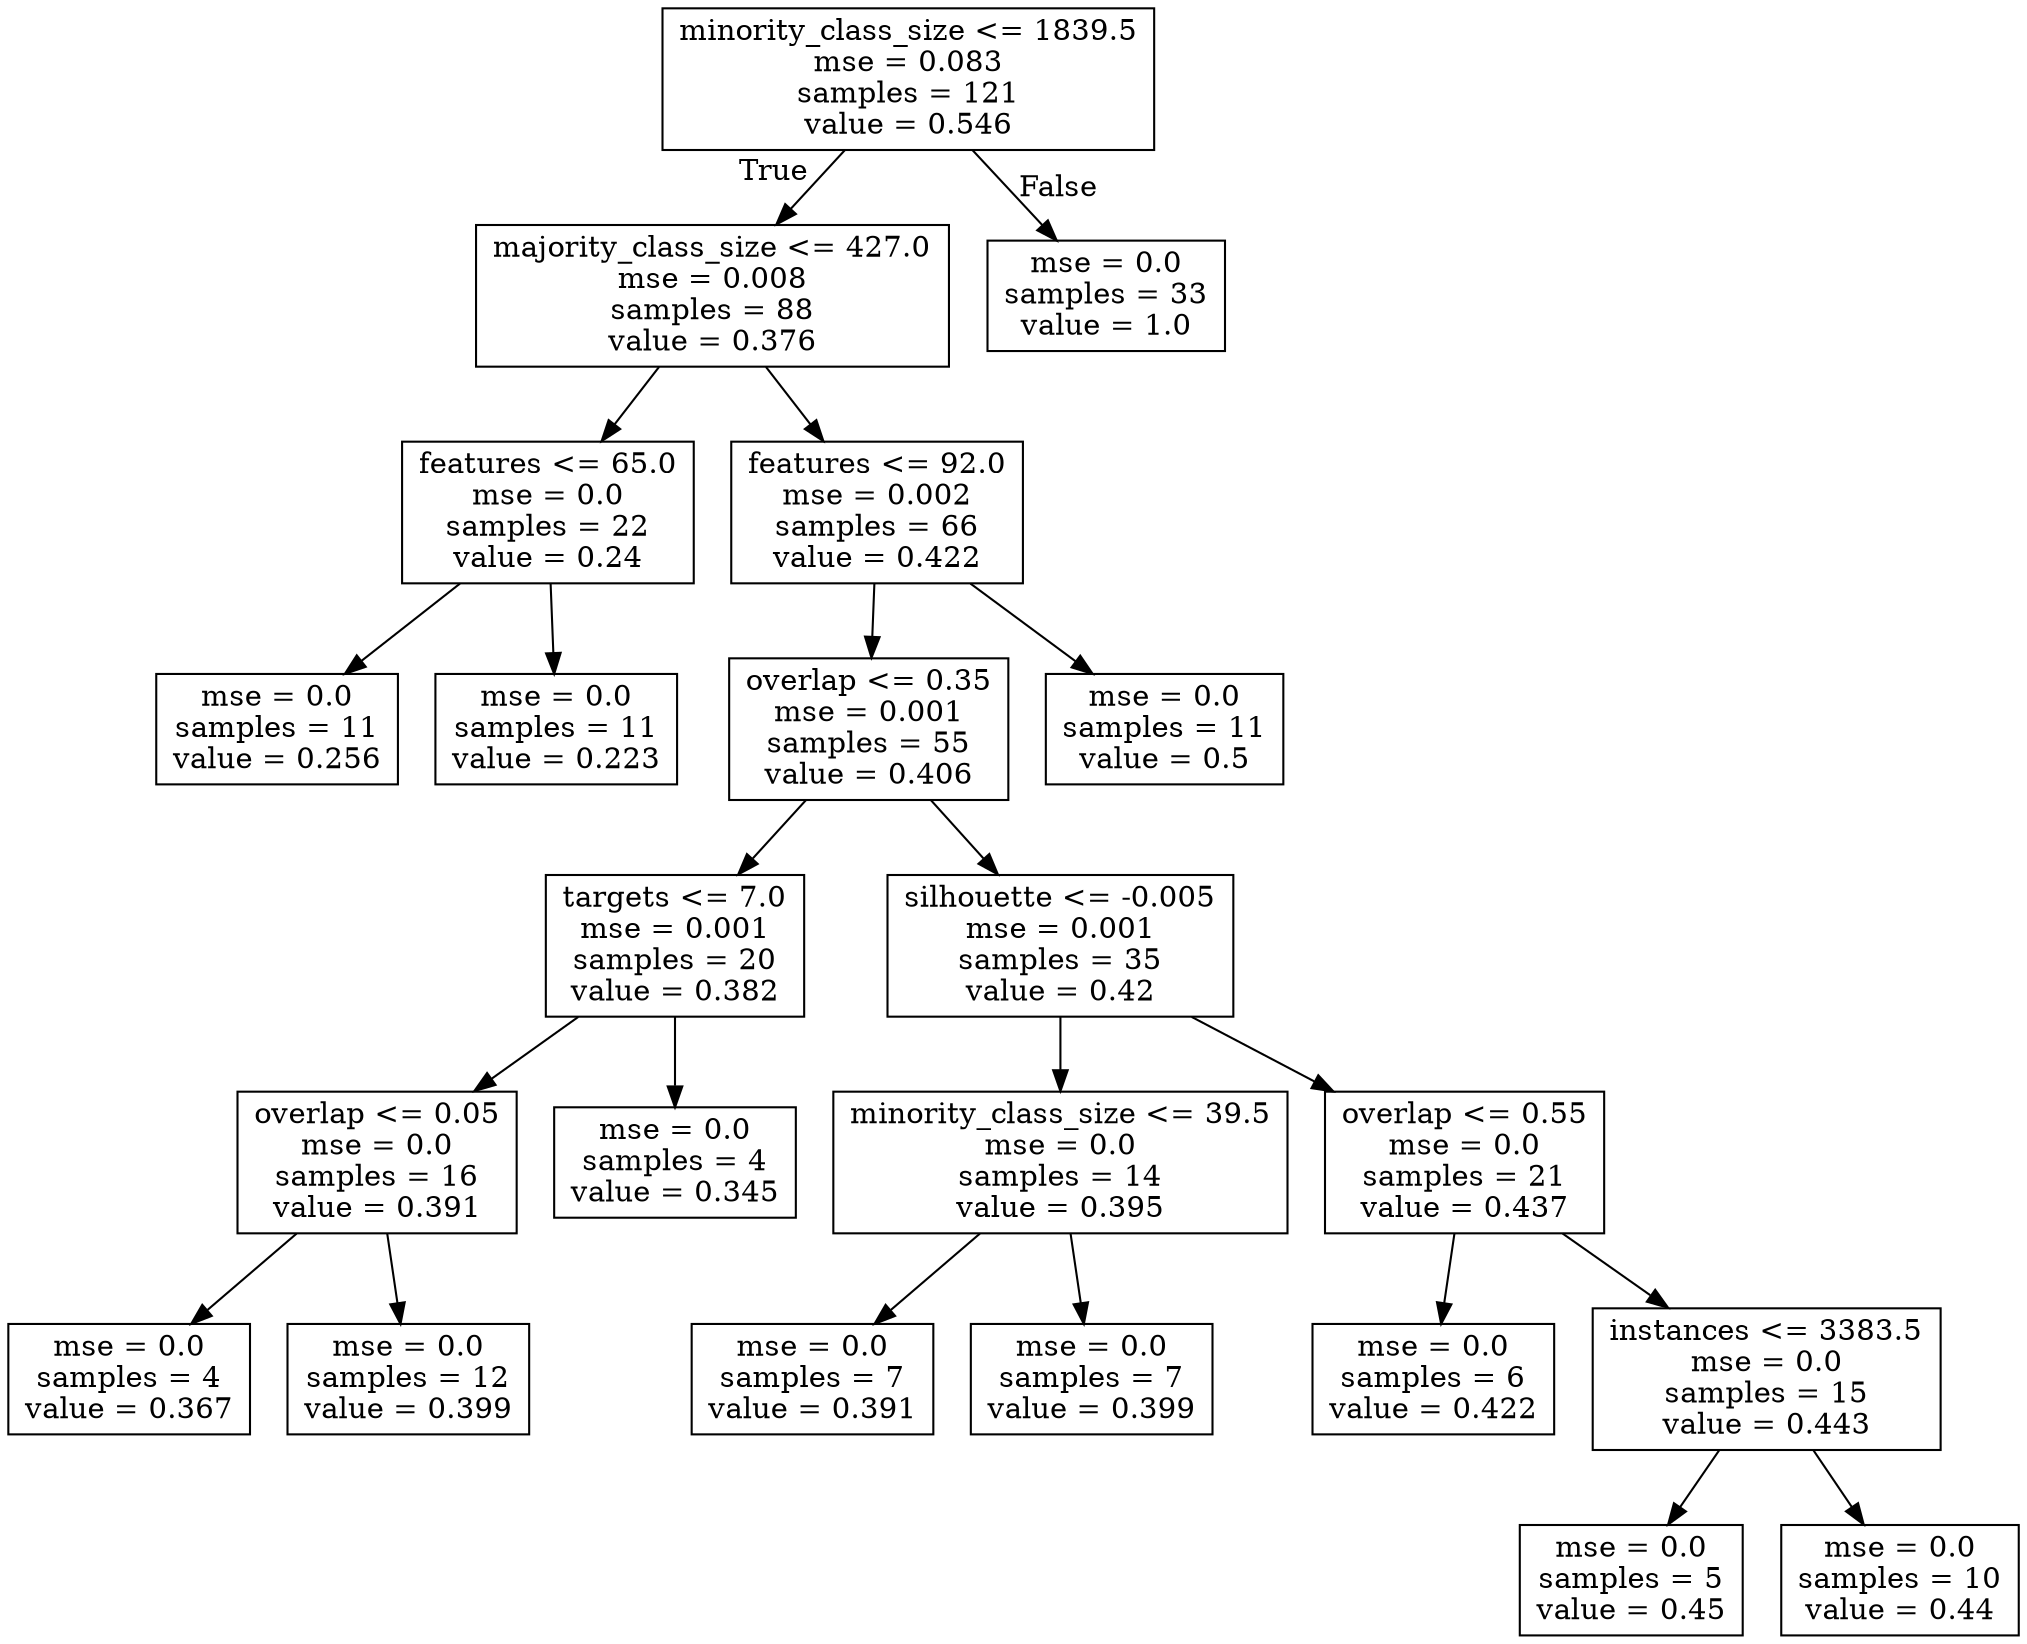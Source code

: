 digraph Tree {
node [shape=box] ;
0 [label="minority_class_size <= 1839.5\nmse = 0.083\nsamples = 121\nvalue = 0.546"] ;
1 [label="majority_class_size <= 427.0\nmse = 0.008\nsamples = 88\nvalue = 0.376"] ;
0 -> 1 [labeldistance=2.5, labelangle=45, headlabel="True"] ;
2 [label="features <= 65.0\nmse = 0.0\nsamples = 22\nvalue = 0.24"] ;
1 -> 2 ;
3 [label="mse = 0.0\nsamples = 11\nvalue = 0.256"] ;
2 -> 3 ;
4 [label="mse = 0.0\nsamples = 11\nvalue = 0.223"] ;
2 -> 4 ;
5 [label="features <= 92.0\nmse = 0.002\nsamples = 66\nvalue = 0.422"] ;
1 -> 5 ;
6 [label="overlap <= 0.35\nmse = 0.001\nsamples = 55\nvalue = 0.406"] ;
5 -> 6 ;
7 [label="targets <= 7.0\nmse = 0.001\nsamples = 20\nvalue = 0.382"] ;
6 -> 7 ;
8 [label="overlap <= 0.05\nmse = 0.0\nsamples = 16\nvalue = 0.391"] ;
7 -> 8 ;
9 [label="mse = 0.0\nsamples = 4\nvalue = 0.367"] ;
8 -> 9 ;
10 [label="mse = 0.0\nsamples = 12\nvalue = 0.399"] ;
8 -> 10 ;
11 [label="mse = 0.0\nsamples = 4\nvalue = 0.345"] ;
7 -> 11 ;
12 [label="silhouette <= -0.005\nmse = 0.001\nsamples = 35\nvalue = 0.42"] ;
6 -> 12 ;
13 [label="minority_class_size <= 39.5\nmse = 0.0\nsamples = 14\nvalue = 0.395"] ;
12 -> 13 ;
14 [label="mse = 0.0\nsamples = 7\nvalue = 0.391"] ;
13 -> 14 ;
15 [label="mse = 0.0\nsamples = 7\nvalue = 0.399"] ;
13 -> 15 ;
16 [label="overlap <= 0.55\nmse = 0.0\nsamples = 21\nvalue = 0.437"] ;
12 -> 16 ;
17 [label="mse = 0.0\nsamples = 6\nvalue = 0.422"] ;
16 -> 17 ;
18 [label="instances <= 3383.5\nmse = 0.0\nsamples = 15\nvalue = 0.443"] ;
16 -> 18 ;
19 [label="mse = 0.0\nsamples = 5\nvalue = 0.45"] ;
18 -> 19 ;
20 [label="mse = 0.0\nsamples = 10\nvalue = 0.44"] ;
18 -> 20 ;
21 [label="mse = 0.0\nsamples = 11\nvalue = 0.5"] ;
5 -> 21 ;
22 [label="mse = 0.0\nsamples = 33\nvalue = 1.0"] ;
0 -> 22 [labeldistance=2.5, labelangle=-45, headlabel="False"] ;
}